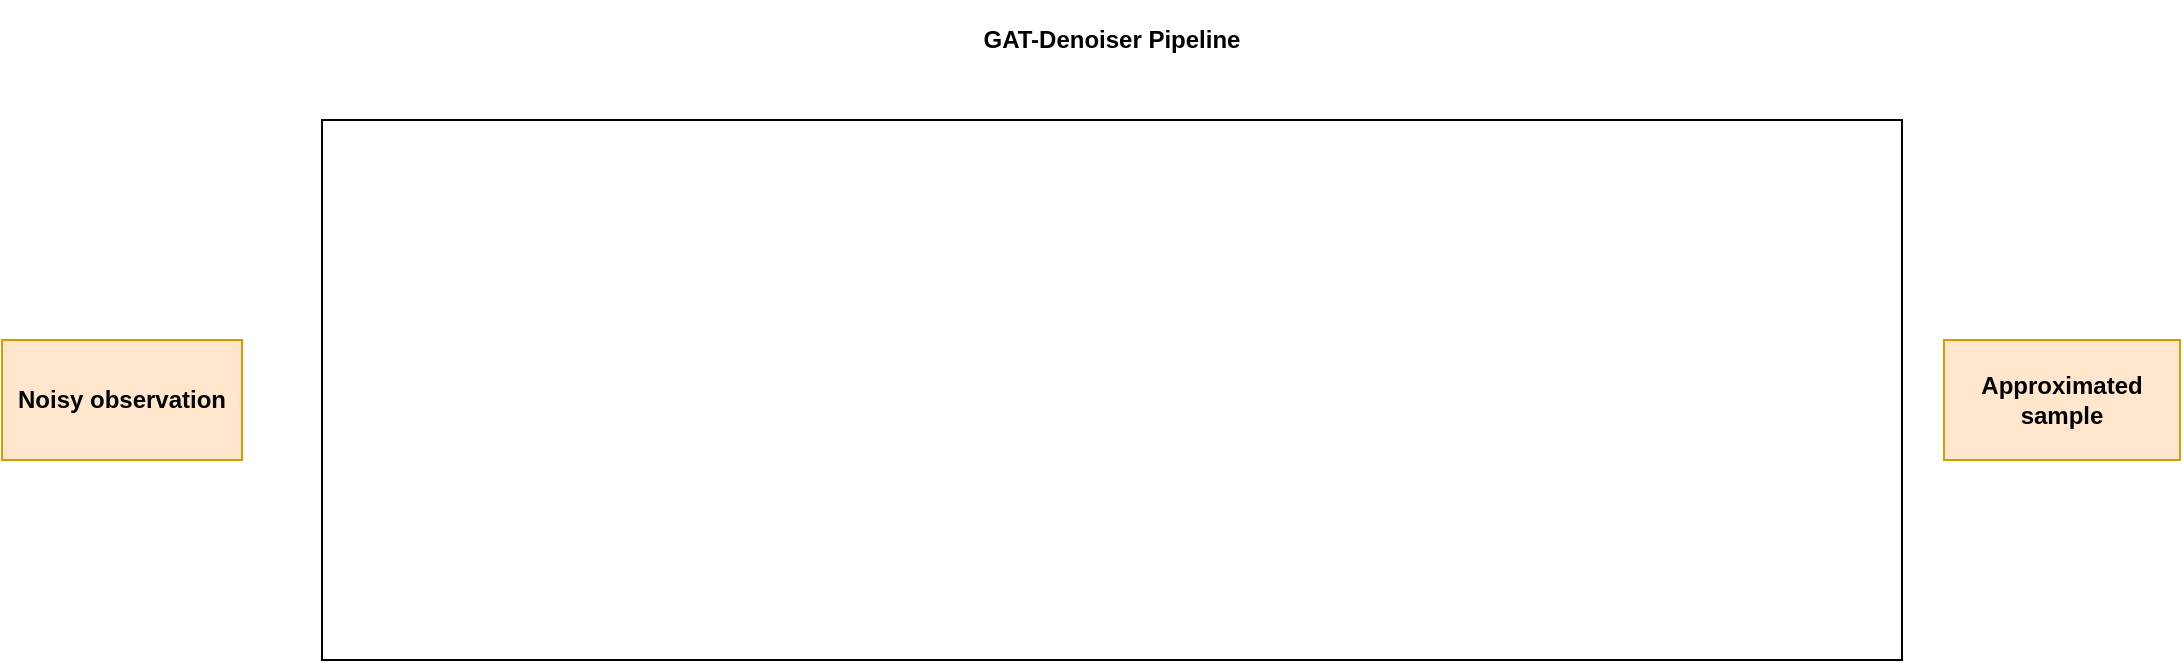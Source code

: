 <mxfile version="19.0.3" type="device"><diagram id="IVW-D5IY_ifht7UYDe2h" name="Seite-1"><mxGraphModel dx="2062" dy="1225" grid="1" gridSize="10" guides="1" tooltips="1" connect="1" arrows="1" fold="1" page="1" pageScale="1" pageWidth="827" pageHeight="1169" math="0" shadow="0"><root><mxCell id="0"/><mxCell id="1" parent="0"/><mxCell id="yXlWfUv92L7bOnYATOFU-22" value="" style="rounded=0;whiteSpace=wrap;html=1;fillColor=none;fontStyle=1" parent="1" vertex="1"><mxGeometry x="160" y="380" width="790" height="270" as="geometry"/></mxCell><mxCell id="yXlWfUv92L7bOnYATOFU-4" value="Noisy observation" style="rounded=0;whiteSpace=wrap;html=1;fillColor=#ffe6cc;strokeColor=#d79b00;fontStyle=1" parent="1" vertex="1"><mxGeometry y="490" width="120" height="60" as="geometry"/></mxCell><mxCell id="yXlWfUv92L7bOnYATOFU-18" value="Approximated&lt;br&gt;sample" style="rounded=0;whiteSpace=wrap;html=1;fillColor=#ffe6cc;strokeColor=#d79b00;fontStyle=1" parent="1" vertex="1"><mxGeometry x="971" y="490" width="118" height="60" as="geometry"/></mxCell><mxCell id="L75CUIQx_D65GM6t9KL9-1" value="GAT-Denoiser Pipeline" style="text;html=1;strokeColor=none;fillColor=none;align=center;verticalAlign=middle;whiteSpace=wrap;rounded=0;fontStyle=1" vertex="1" parent="1"><mxGeometry x="455" y="320" width="200" height="40" as="geometry"/></mxCell></root></mxGraphModel></diagram></mxfile>